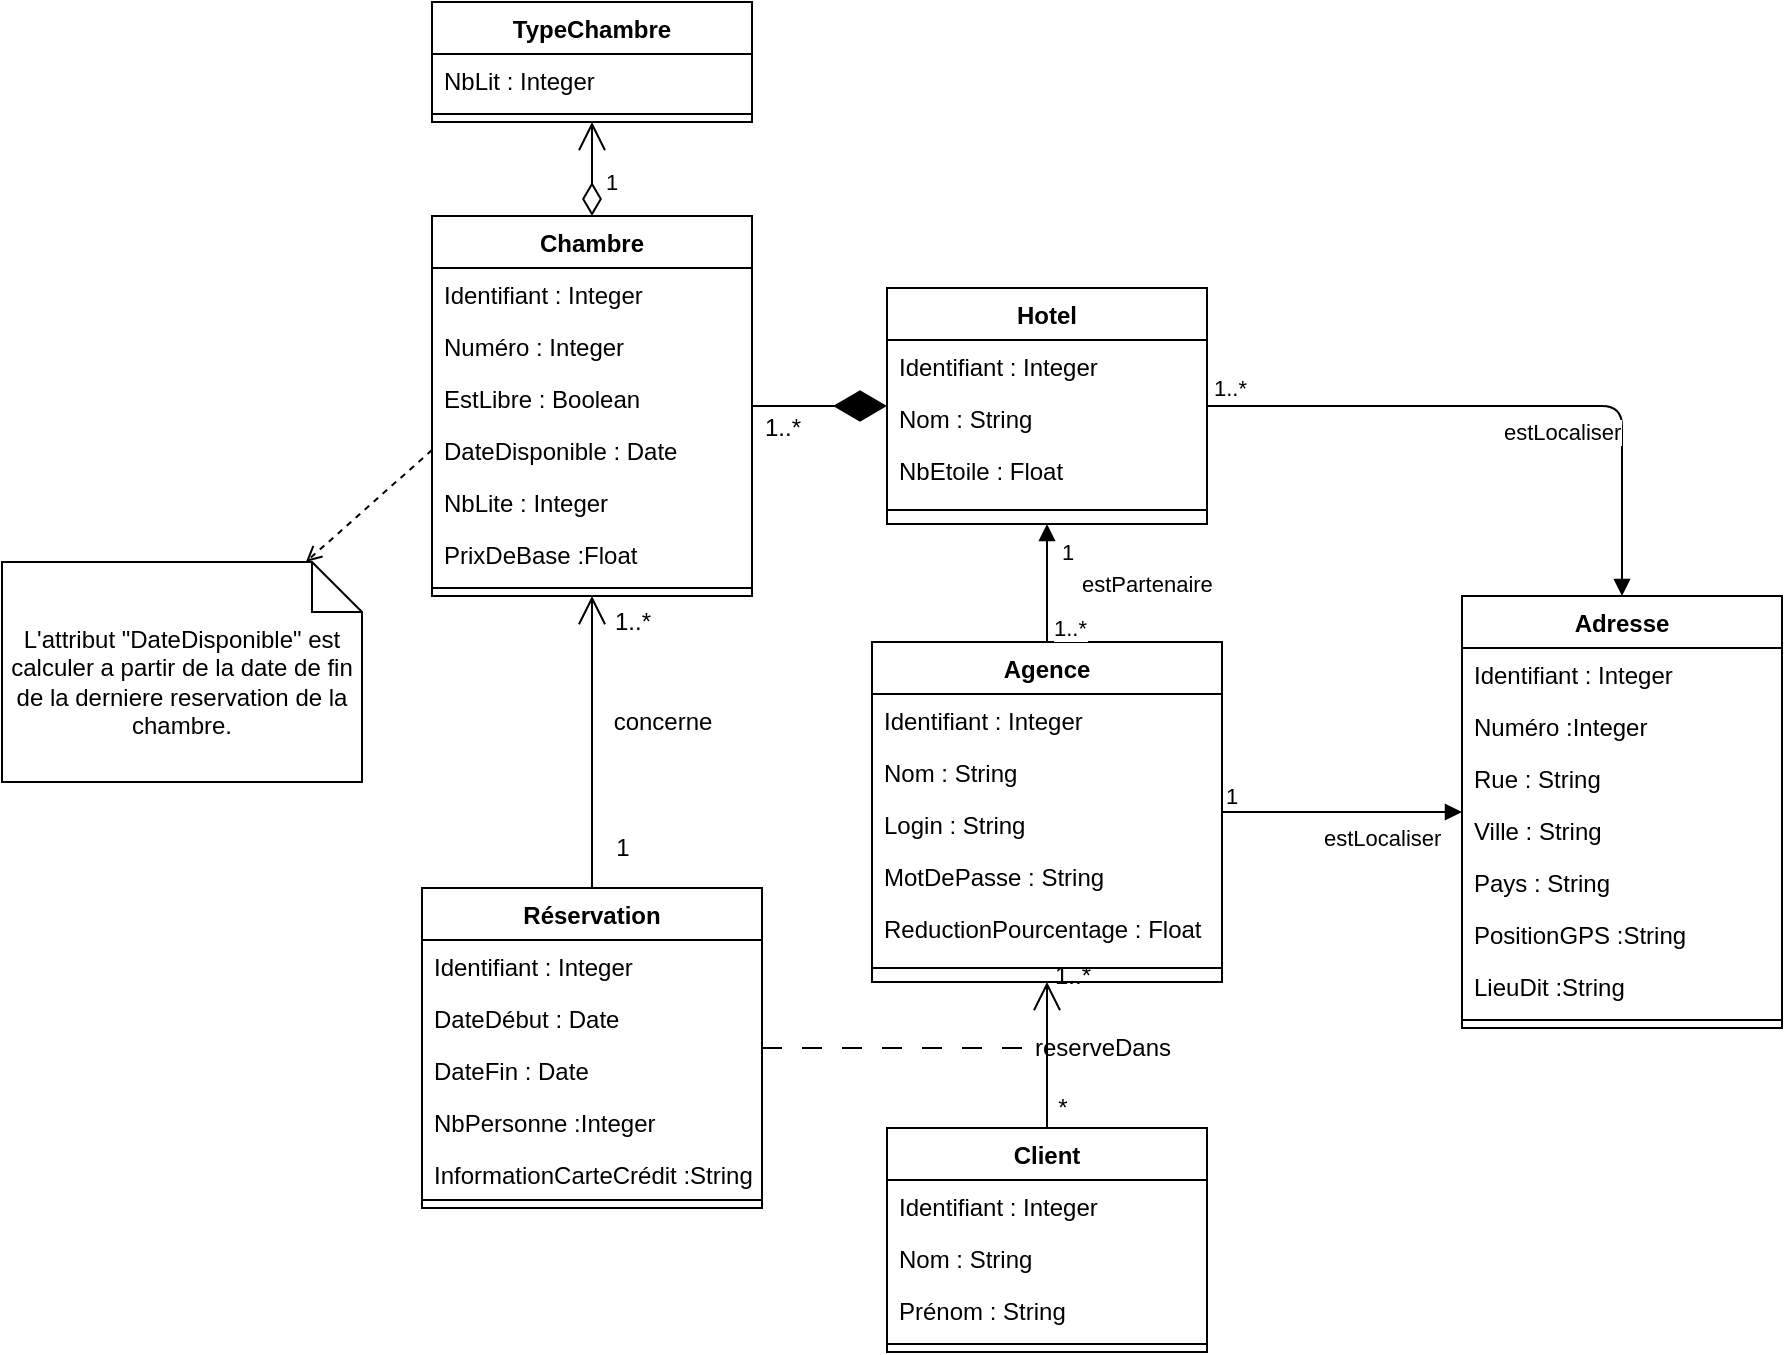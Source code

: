 <mxfile version="14.4.3" type="device"><diagram id="mG7_hMWHH8KBqK3ZhW5U" name="Page-1"><mxGraphModel dx="2329" dy="979" grid="1" gridSize="10" guides="1" tooltips="1" connect="1" arrows="1" fold="1" page="1" pageScale="1" pageWidth="827" pageHeight="1169" math="0" shadow="0"><root><mxCell id="0"/><mxCell id="1" parent="0"/><mxCell id="yw7447V4Fgv1n0WH2gZE-52" value="1..*" style="edgeLabel;resizable=0;html=1;align=left;verticalAlign=bottom;" connectable="0" vertex="1" parent="1"><mxGeometry x="417" y="70" as="geometry"><mxPoint x="124" y="131" as="offset"/></mxGeometry></mxCell><mxCell id="yw7447V4Fgv1n0WH2gZE-69" value="Hotel" style="swimlane;fontStyle=1;align=center;verticalAlign=top;childLayout=stackLayout;horizontal=1;startSize=26;horizontalStack=0;resizeParent=1;resizeParentMax=0;resizeLast=0;collapsible=1;marginBottom=0;" vertex="1" parent="1"><mxGeometry x="379.5" y="143" width="160" height="118" as="geometry"/></mxCell><mxCell id="yw7447V4Fgv1n0WH2gZE-70" value="Identifiant : Integer" style="text;strokeColor=none;fillColor=none;align=left;verticalAlign=top;spacingLeft=4;spacingRight=4;overflow=hidden;rotatable=0;points=[[0,0.5],[1,0.5]];portConstraint=eastwest;" vertex="1" parent="yw7447V4Fgv1n0WH2gZE-69"><mxGeometry y="26" width="160" height="26" as="geometry"/></mxCell><mxCell id="yw7447V4Fgv1n0WH2gZE-71" value="Nom : String" style="text;strokeColor=none;fillColor=none;align=left;verticalAlign=top;spacingLeft=4;spacingRight=4;overflow=hidden;rotatable=0;points=[[0,0.5],[1,0.5]];portConstraint=eastwest;" vertex="1" parent="yw7447V4Fgv1n0WH2gZE-69"><mxGeometry y="52" width="160" height="26" as="geometry"/></mxCell><mxCell id="yw7447V4Fgv1n0WH2gZE-72" value="NbEtoile : Float" style="text;strokeColor=none;fillColor=none;align=left;verticalAlign=top;spacingLeft=4;spacingRight=4;overflow=hidden;rotatable=0;points=[[0,0.5],[1,0.5]];portConstraint=eastwest;" vertex="1" parent="yw7447V4Fgv1n0WH2gZE-69"><mxGeometry y="78" width="160" height="26" as="geometry"/></mxCell><mxCell id="yw7447V4Fgv1n0WH2gZE-73" value="" style="line;strokeWidth=1;fillColor=none;align=left;verticalAlign=middle;spacingTop=-1;spacingLeft=3;spacingRight=3;rotatable=0;labelPosition=right;points=[];portConstraint=eastwest;" vertex="1" parent="yw7447V4Fgv1n0WH2gZE-69"><mxGeometry y="104" width="160" height="14" as="geometry"/></mxCell><mxCell id="yw7447V4Fgv1n0WH2gZE-74" value="Chambre" style="swimlane;fontStyle=1;align=center;verticalAlign=top;childLayout=stackLayout;horizontal=1;startSize=26;horizontalStack=0;resizeParent=1;resizeParentMax=0;resizeLast=0;collapsible=1;marginBottom=0;" vertex="1" parent="1"><mxGeometry x="152" y="107" width="160" height="190" as="geometry"/></mxCell><mxCell id="yw7447V4Fgv1n0WH2gZE-147" value="Identifiant : Integer" style="text;strokeColor=none;fillColor=none;align=left;verticalAlign=top;spacingLeft=4;spacingRight=4;overflow=hidden;rotatable=0;points=[[0,0.5],[1,0.5]];portConstraint=eastwest;" vertex="1" parent="yw7447V4Fgv1n0WH2gZE-74"><mxGeometry y="26" width="160" height="26" as="geometry"/></mxCell><mxCell id="yw7447V4Fgv1n0WH2gZE-75" value="Numéro : Integer" style="text;strokeColor=none;fillColor=none;align=left;verticalAlign=top;spacingLeft=4;spacingRight=4;overflow=hidden;rotatable=0;points=[[0,0.5],[1,0.5]];portConstraint=eastwest;" vertex="1" parent="yw7447V4Fgv1n0WH2gZE-74"><mxGeometry y="52" width="160" height="26" as="geometry"/></mxCell><mxCell id="yw7447V4Fgv1n0WH2gZE-148" value="EstLibre : Boolean" style="text;strokeColor=none;fillColor=none;align=left;verticalAlign=top;spacingLeft=4;spacingRight=4;overflow=hidden;rotatable=0;points=[[0,0.5],[1,0.5]];portConstraint=eastwest;" vertex="1" parent="yw7447V4Fgv1n0WH2gZE-74"><mxGeometry y="78" width="160" height="26" as="geometry"/></mxCell><mxCell id="yw7447V4Fgv1n0WH2gZE-149" value="DateDisponible : Date" style="text;strokeColor=none;fillColor=none;align=left;verticalAlign=top;spacingLeft=4;spacingRight=4;overflow=hidden;rotatable=0;points=[[0,0.5],[1,0.5]];portConstraint=eastwest;" vertex="1" parent="yw7447V4Fgv1n0WH2gZE-74"><mxGeometry y="104" width="160" height="26" as="geometry"/></mxCell><mxCell id="yw7447V4Fgv1n0WH2gZE-76" value="NbLite : Integer" style="text;strokeColor=none;fillColor=none;align=left;verticalAlign=top;spacingLeft=4;spacingRight=4;overflow=hidden;rotatable=0;points=[[0,0.5],[1,0.5]];portConstraint=eastwest;" vertex="1" parent="yw7447V4Fgv1n0WH2gZE-74"><mxGeometry y="130" width="160" height="26" as="geometry"/></mxCell><mxCell id="yw7447V4Fgv1n0WH2gZE-77" value="PrixDeBase :Float" style="text;strokeColor=none;fillColor=none;align=left;verticalAlign=top;spacingLeft=4;spacingRight=4;overflow=hidden;rotatable=0;points=[[0,0.5],[1,0.5]];portConstraint=eastwest;" vertex="1" parent="yw7447V4Fgv1n0WH2gZE-74"><mxGeometry y="156" width="160" height="26" as="geometry"/></mxCell><mxCell id="yw7447V4Fgv1n0WH2gZE-78" value="" style="line;strokeWidth=1;fillColor=none;align=left;verticalAlign=middle;spacingTop=-1;spacingLeft=3;spacingRight=3;rotatable=0;labelPosition=right;points=[];portConstraint=eastwest;" vertex="1" parent="yw7447V4Fgv1n0WH2gZE-74"><mxGeometry y="182" width="160" height="8" as="geometry"/></mxCell><mxCell id="yw7447V4Fgv1n0WH2gZE-79" value="" style="endArrow=diamondThin;endFill=1;endSize=24;html=1;" edge="1" parent="1" source="yw7447V4Fgv1n0WH2gZE-74" target="yw7447V4Fgv1n0WH2gZE-69"><mxGeometry width="160" relative="1" as="geometry"><mxPoint x="442" y="53" as="sourcePoint"/><mxPoint x="602" y="53" as="targetPoint"/></mxGeometry></mxCell><mxCell id="yw7447V4Fgv1n0WH2gZE-80" value="1..*" style="text;html=1;align=center;verticalAlign=middle;resizable=0;points=[];autosize=1;" vertex="1" parent="1"><mxGeometry x="312" y="203" width="30" height="20" as="geometry"/></mxCell><mxCell id="yw7447V4Fgv1n0WH2gZE-81" value="Réservation" style="swimlane;fontStyle=1;align=center;verticalAlign=top;childLayout=stackLayout;horizontal=1;startSize=26;horizontalStack=0;resizeParent=1;resizeParentMax=0;resizeLast=0;collapsible=1;marginBottom=0;" vertex="1" parent="1"><mxGeometry x="147" y="443" width="170" height="160" as="geometry"/></mxCell><mxCell id="yw7447V4Fgv1n0WH2gZE-82" value="Identifiant : Integer" style="text;strokeColor=none;fillColor=none;align=left;verticalAlign=top;spacingLeft=4;spacingRight=4;overflow=hidden;rotatable=0;points=[[0,0.5],[1,0.5]];portConstraint=eastwest;" vertex="1" parent="yw7447V4Fgv1n0WH2gZE-81"><mxGeometry y="26" width="170" height="26" as="geometry"/></mxCell><mxCell id="yw7447V4Fgv1n0WH2gZE-83" value="DateDébut : Date" style="text;strokeColor=none;fillColor=none;align=left;verticalAlign=top;spacingLeft=4;spacingRight=4;overflow=hidden;rotatable=0;points=[[0,0.5],[1,0.5]];portConstraint=eastwest;" vertex="1" parent="yw7447V4Fgv1n0WH2gZE-81"><mxGeometry y="52" width="170" height="26" as="geometry"/></mxCell><mxCell id="yw7447V4Fgv1n0WH2gZE-84" value="DateFin : Date" style="text;strokeColor=none;fillColor=none;align=left;verticalAlign=top;spacingLeft=4;spacingRight=4;overflow=hidden;rotatable=0;points=[[0,0.5],[1,0.5]];portConstraint=eastwest;" vertex="1" parent="yw7447V4Fgv1n0WH2gZE-81"><mxGeometry y="78" width="170" height="26" as="geometry"/></mxCell><mxCell id="yw7447V4Fgv1n0WH2gZE-85" value="NbPersonne :Integer" style="text;strokeColor=none;fillColor=none;align=left;verticalAlign=top;spacingLeft=4;spacingRight=4;overflow=hidden;rotatable=0;points=[[0,0.5],[1,0.5]];portConstraint=eastwest;" vertex="1" parent="yw7447V4Fgv1n0WH2gZE-81"><mxGeometry y="104" width="170" height="26" as="geometry"/></mxCell><mxCell id="yw7447V4Fgv1n0WH2gZE-86" value="InformationCarteCrédit :String" style="text;strokeColor=none;fillColor=none;align=left;verticalAlign=top;spacingLeft=4;spacingRight=4;overflow=hidden;rotatable=0;points=[[0,0.5],[1,0.5]];portConstraint=eastwest;" vertex="1" parent="yw7447V4Fgv1n0WH2gZE-81"><mxGeometry y="130" width="170" height="22" as="geometry"/></mxCell><mxCell id="yw7447V4Fgv1n0WH2gZE-87" value="" style="line;strokeWidth=1;fillColor=none;align=left;verticalAlign=middle;spacingTop=-1;spacingLeft=3;spacingRight=3;rotatable=0;labelPosition=right;points=[];portConstraint=eastwest;" vertex="1" parent="yw7447V4Fgv1n0WH2gZE-81"><mxGeometry y="152" width="170" height="8" as="geometry"/></mxCell><mxCell id="yw7447V4Fgv1n0WH2gZE-88" value="Client" style="swimlane;fontStyle=1;align=center;verticalAlign=top;childLayout=stackLayout;horizontal=1;startSize=26;horizontalStack=0;resizeParent=1;resizeParentMax=0;resizeLast=0;collapsible=1;marginBottom=0;" vertex="1" parent="1"><mxGeometry x="379.5" y="563" width="160" height="112" as="geometry"/></mxCell><mxCell id="yw7447V4Fgv1n0WH2gZE-89" value="Identifiant : Integer" style="text;strokeColor=none;fillColor=none;align=left;verticalAlign=top;spacingLeft=4;spacingRight=4;overflow=hidden;rotatable=0;points=[[0,0.5],[1,0.5]];portConstraint=eastwest;" vertex="1" parent="yw7447V4Fgv1n0WH2gZE-88"><mxGeometry y="26" width="160" height="26" as="geometry"/></mxCell><mxCell id="yw7447V4Fgv1n0WH2gZE-90" value="Nom : String" style="text;strokeColor=none;fillColor=none;align=left;verticalAlign=top;spacingLeft=4;spacingRight=4;overflow=hidden;rotatable=0;points=[[0,0.5],[1,0.5]];portConstraint=eastwest;" vertex="1" parent="yw7447V4Fgv1n0WH2gZE-88"><mxGeometry y="52" width="160" height="26" as="geometry"/></mxCell><mxCell id="yw7447V4Fgv1n0WH2gZE-91" value="Prénom : String" style="text;strokeColor=none;fillColor=none;align=left;verticalAlign=top;spacingLeft=4;spacingRight=4;overflow=hidden;rotatable=0;points=[[0,0.5],[1,0.5]];portConstraint=eastwest;" vertex="1" parent="yw7447V4Fgv1n0WH2gZE-88"><mxGeometry y="78" width="160" height="26" as="geometry"/></mxCell><mxCell id="yw7447V4Fgv1n0WH2gZE-92" value="" style="line;strokeWidth=1;fillColor=none;align=left;verticalAlign=middle;spacingTop=-1;spacingLeft=3;spacingRight=3;rotatable=0;labelPosition=right;points=[];portConstraint=eastwest;" vertex="1" parent="yw7447V4Fgv1n0WH2gZE-88"><mxGeometry y="104" width="160" height="8" as="geometry"/></mxCell><mxCell id="yw7447V4Fgv1n0WH2gZE-93" value="" style="endArrow=open;endFill=1;endSize=12;html=1;" edge="1" parent="1" source="yw7447V4Fgv1n0WH2gZE-88" target="yw7447V4Fgv1n0WH2gZE-98"><mxGeometry width="160" relative="1" as="geometry"><mxPoint x="517" y="803" as="sourcePoint"/><mxPoint x="387" y="806" as="targetPoint"/></mxGeometry></mxCell><mxCell id="yw7447V4Fgv1n0WH2gZE-94" value="*" style="text;html=1;align=center;verticalAlign=middle;resizable=0;points=[];autosize=1;" vertex="1" parent="1"><mxGeometry x="457" y="543" width="20" height="20" as="geometry"/></mxCell><mxCell id="yw7447V4Fgv1n0WH2gZE-95" value="1..*" style="text;html=1;align=center;verticalAlign=middle;resizable=0;points=[];autosize=1;" vertex="1" parent="1"><mxGeometry x="457" y="477" width="30" height="20" as="geometry"/></mxCell><mxCell id="yw7447V4Fgv1n0WH2gZE-96" value="reserveDans" style="text;html=1;align=center;verticalAlign=middle;resizable=0;points=[];autosize=1;" vertex="1" parent="1"><mxGeometry x="447" y="513" width="80" height="20" as="geometry"/></mxCell><mxCell id="yw7447V4Fgv1n0WH2gZE-97" value="1" style="text;html=1;align=center;verticalAlign=middle;resizable=0;points=[];autosize=1;" vertex="1" parent="1"><mxGeometry x="237" y="413" width="20" height="20" as="geometry"/></mxCell><mxCell id="yw7447V4Fgv1n0WH2gZE-98" value="Agence" style="swimlane;fontStyle=1;align=center;verticalAlign=top;childLayout=stackLayout;horizontal=1;startSize=26;horizontalStack=0;resizeParent=1;resizeParentMax=0;resizeLast=0;collapsible=1;marginBottom=0;" vertex="1" parent="1"><mxGeometry x="372" y="320" width="175" height="170" as="geometry"/></mxCell><mxCell id="yw7447V4Fgv1n0WH2gZE-99" value="Identifiant : Integer" style="text;strokeColor=none;fillColor=none;align=left;verticalAlign=top;spacingLeft=4;spacingRight=4;overflow=hidden;rotatable=0;points=[[0,0.5],[1,0.5]];portConstraint=eastwest;" vertex="1" parent="yw7447V4Fgv1n0WH2gZE-98"><mxGeometry y="26" width="175" height="26" as="geometry"/></mxCell><mxCell id="yw7447V4Fgv1n0WH2gZE-100" value="Nom : String" style="text;strokeColor=none;fillColor=none;align=left;verticalAlign=top;spacingLeft=4;spacingRight=4;overflow=hidden;rotatable=0;points=[[0,0.5],[1,0.5]];portConstraint=eastwest;" vertex="1" parent="yw7447V4Fgv1n0WH2gZE-98"><mxGeometry y="52" width="175" height="26" as="geometry"/></mxCell><mxCell id="yw7447V4Fgv1n0WH2gZE-101" value="Login : String" style="text;strokeColor=none;fillColor=none;align=left;verticalAlign=top;spacingLeft=4;spacingRight=4;overflow=hidden;rotatable=0;points=[[0,0.5],[1,0.5]];portConstraint=eastwest;" vertex="1" parent="yw7447V4Fgv1n0WH2gZE-98"><mxGeometry y="78" width="175" height="26" as="geometry"/></mxCell><mxCell id="yw7447V4Fgv1n0WH2gZE-102" value="MotDePasse : String" style="text;strokeColor=none;fillColor=none;align=left;verticalAlign=top;spacingLeft=4;spacingRight=4;overflow=hidden;rotatable=0;points=[[0,0.5],[1,0.5]];portConstraint=eastwest;" vertex="1" parent="yw7447V4Fgv1n0WH2gZE-98"><mxGeometry y="104" width="175" height="26" as="geometry"/></mxCell><mxCell id="yw7447V4Fgv1n0WH2gZE-123" value="ReductionPourcentage : Float" style="text;strokeColor=none;fillColor=none;align=left;verticalAlign=top;spacingLeft=4;spacingRight=4;overflow=hidden;rotatable=0;points=[[0,0.5],[1,0.5]];portConstraint=eastwest;" vertex="1" parent="yw7447V4Fgv1n0WH2gZE-98"><mxGeometry y="130" width="175" height="26" as="geometry"/></mxCell><mxCell id="yw7447V4Fgv1n0WH2gZE-103" value="" style="line;strokeWidth=1;fillColor=none;align=left;verticalAlign=middle;spacingTop=-1;spacingLeft=3;spacingRight=3;rotatable=0;labelPosition=right;points=[];portConstraint=eastwest;" vertex="1" parent="yw7447V4Fgv1n0WH2gZE-98"><mxGeometry y="156" width="175" height="14" as="geometry"/></mxCell><mxCell id="yw7447V4Fgv1n0WH2gZE-104" value="1..*" style="text;html=1;align=center;verticalAlign=middle;resizable=0;points=[];autosize=1;" vertex="1" parent="1"><mxGeometry x="237" y="300" width="30" height="20" as="geometry"/></mxCell><mxCell id="yw7447V4Fgv1n0WH2gZE-105" value="concerne" style="text;html=1;align=center;verticalAlign=middle;resizable=0;points=[];autosize=1;" vertex="1" parent="1"><mxGeometry x="237" y="350" width="60" height="20" as="geometry"/></mxCell><mxCell id="yw7447V4Fgv1n0WH2gZE-106" value="" style="endArrow=open;endFill=1;endSize=12;html=1;" edge="1" parent="1" source="yw7447V4Fgv1n0WH2gZE-81" target="yw7447V4Fgv1n0WH2gZE-74"><mxGeometry width="160" relative="1" as="geometry"><mxPoint x="302" y="733.0" as="sourcePoint"/><mxPoint x="207" y="563" as="targetPoint"/></mxGeometry></mxCell><mxCell id="yw7447V4Fgv1n0WH2gZE-107" value="estPartenaire" style="endArrow=block;endFill=1;html=1;edgeStyle=orthogonalEdgeStyle;align=left;verticalAlign=top;fillColor=#FFFFFF;" edge="1" parent="1" source="yw7447V4Fgv1n0WH2gZE-98" target="yw7447V4Fgv1n0WH2gZE-69"><mxGeometry x="0.429" y="-15" relative="1" as="geometry"><mxPoint x="677" y="373" as="sourcePoint"/><mxPoint x="837" y="373" as="targetPoint"/><mxPoint as="offset"/></mxGeometry></mxCell><mxCell id="yw7447V4Fgv1n0WH2gZE-108" value="Adresse" style="swimlane;fontStyle=1;align=center;verticalAlign=top;childLayout=stackLayout;horizontal=1;startSize=26;horizontalStack=0;resizeParent=1;resizeParentMax=0;resizeLast=0;collapsible=1;marginBottom=0;" vertex="1" parent="1"><mxGeometry x="667" y="297" width="160" height="216" as="geometry"/></mxCell><mxCell id="yw7447V4Fgv1n0WH2gZE-109" value="Identifiant : Integer" style="text;strokeColor=none;fillColor=none;align=left;verticalAlign=top;spacingLeft=4;spacingRight=4;overflow=hidden;rotatable=0;points=[[0,0.5],[1,0.5]];portConstraint=eastwest;" vertex="1" parent="yw7447V4Fgv1n0WH2gZE-108"><mxGeometry y="26" width="160" height="26" as="geometry"/></mxCell><mxCell id="yw7447V4Fgv1n0WH2gZE-110" value="Numéro :Integer" style="text;strokeColor=none;fillColor=none;align=left;verticalAlign=top;spacingLeft=4;spacingRight=4;overflow=hidden;rotatable=0;points=[[0,0.5],[1,0.5]];portConstraint=eastwest;" vertex="1" parent="yw7447V4Fgv1n0WH2gZE-108"><mxGeometry y="52" width="160" height="26" as="geometry"/></mxCell><mxCell id="yw7447V4Fgv1n0WH2gZE-111" value="Rue : String" style="text;strokeColor=none;fillColor=none;align=left;verticalAlign=top;spacingLeft=4;spacingRight=4;overflow=hidden;rotatable=0;points=[[0,0.5],[1,0.5]];portConstraint=eastwest;" vertex="1" parent="yw7447V4Fgv1n0WH2gZE-108"><mxGeometry y="78" width="160" height="26" as="geometry"/></mxCell><mxCell id="yw7447V4Fgv1n0WH2gZE-112" value="Ville : String" style="text;strokeColor=none;fillColor=none;align=left;verticalAlign=top;spacingLeft=4;spacingRight=4;overflow=hidden;rotatable=0;points=[[0,0.5],[1,0.5]];portConstraint=eastwest;" vertex="1" parent="yw7447V4Fgv1n0WH2gZE-108"><mxGeometry y="104" width="160" height="26" as="geometry"/></mxCell><mxCell id="yw7447V4Fgv1n0WH2gZE-113" value="Pays : String" style="text;strokeColor=none;fillColor=none;align=left;verticalAlign=top;spacingLeft=4;spacingRight=4;overflow=hidden;rotatable=0;points=[[0,0.5],[1,0.5]];portConstraint=eastwest;" vertex="1" parent="yw7447V4Fgv1n0WH2gZE-108"><mxGeometry y="130" width="160" height="26" as="geometry"/></mxCell><mxCell id="yw7447V4Fgv1n0WH2gZE-114" value="PositionGPS :String" style="text;strokeColor=none;fillColor=none;align=left;verticalAlign=top;spacingLeft=4;spacingRight=4;overflow=hidden;rotatable=0;points=[[0,0.5],[1,0.5]];portConstraint=eastwest;" vertex="1" parent="yw7447V4Fgv1n0WH2gZE-108"><mxGeometry y="156" width="160" height="26" as="geometry"/></mxCell><mxCell id="yw7447V4Fgv1n0WH2gZE-115" value="LieuDit :String" style="text;strokeColor=none;fillColor=none;align=left;verticalAlign=top;spacingLeft=4;spacingRight=4;overflow=hidden;rotatable=0;points=[[0,0.5],[1,0.5]];portConstraint=eastwest;" vertex="1" parent="yw7447V4Fgv1n0WH2gZE-108"><mxGeometry y="182" width="160" height="26" as="geometry"/></mxCell><mxCell id="yw7447V4Fgv1n0WH2gZE-116" value="" style="line;strokeWidth=1;fillColor=none;align=left;verticalAlign=middle;spacingTop=-1;spacingLeft=3;spacingRight=3;rotatable=0;labelPosition=right;points=[];portConstraint=eastwest;" vertex="1" parent="yw7447V4Fgv1n0WH2gZE-108"><mxGeometry y="208" width="160" height="8" as="geometry"/></mxCell><mxCell id="yw7447V4Fgv1n0WH2gZE-117" value="estLocaliser" style="endArrow=block;endFill=1;html=1;edgeStyle=orthogonalEdgeStyle;align=left;verticalAlign=top;fillColor=#FFFFFF;" edge="1" parent="1" source="yw7447V4Fgv1n0WH2gZE-69" target="yw7447V4Fgv1n0WH2gZE-108"><mxGeometry x="-0.032" relative="1" as="geometry"><mxPoint x="587" y="293" as="sourcePoint"/><mxPoint x="747" y="293" as="targetPoint"/><mxPoint as="offset"/></mxGeometry></mxCell><mxCell id="yw7447V4Fgv1n0WH2gZE-118" value="1" style="edgeLabel;resizable=0;html=1;align=left;verticalAlign=bottom;" connectable="0" vertex="1" parent="yw7447V4Fgv1n0WH2gZE-117"><mxGeometry x="-1" relative="1" as="geometry"><mxPoint x="-75" y="81" as="offset"/></mxGeometry></mxCell><mxCell id="yw7447V4Fgv1n0WH2gZE-119" value="1..*" style="edgeLabel;resizable=0;html=1;align=left;verticalAlign=bottom;" connectable="0" vertex="1" parent="1"><mxGeometry x="337" y="190" as="geometry"><mxPoint x="124" y="131" as="offset"/></mxGeometry></mxCell><mxCell id="yw7447V4Fgv1n0WH2gZE-120" value="" style="endArrow=none;startArrow=none;endFill=0;startFill=0;endSize=8;html=1;verticalAlign=bottom;dashed=1;labelBackgroundColor=none;dashPattern=10 10;fillColor=#FFFFFF;" edge="1" parent="1" source="yw7447V4Fgv1n0WH2gZE-81"><mxGeometry width="160" relative="1" as="geometry"><mxPoint x="347" y="522.5" as="sourcePoint"/><mxPoint x="447" y="523" as="targetPoint"/></mxGeometry></mxCell><mxCell id="yw7447V4Fgv1n0WH2gZE-121" value="estLocaliser" style="endArrow=block;endFill=1;html=1;edgeStyle=orthogonalEdgeStyle;align=left;verticalAlign=top;fillColor=#FFFFFF;" edge="1" parent="1" source="yw7447V4Fgv1n0WH2gZE-98" target="yw7447V4Fgv1n0WH2gZE-108"><mxGeometry x="-0.185" relative="1" as="geometry"><mxPoint x="397" y="403" as="sourcePoint"/><mxPoint x="557" y="403" as="targetPoint"/><mxPoint as="offset"/></mxGeometry></mxCell><mxCell id="yw7447V4Fgv1n0WH2gZE-122" value="1" style="edgeLabel;resizable=0;html=1;align=left;verticalAlign=bottom;" connectable="0" vertex="1" parent="yw7447V4Fgv1n0WH2gZE-121"><mxGeometry x="-1" relative="1" as="geometry"/></mxCell><mxCell id="yw7447V4Fgv1n0WH2gZE-129" value="TypeChambre" style="swimlane;fontStyle=1;align=center;verticalAlign=top;childLayout=stackLayout;horizontal=1;startSize=26;horizontalStack=0;resizeParent=1;resizeParentMax=0;resizeLast=0;collapsible=1;marginBottom=0;" vertex="1" parent="1"><mxGeometry x="152" width="160" height="60" as="geometry"/></mxCell><mxCell id="yw7447V4Fgv1n0WH2gZE-130" value="NbLit : Integer" style="text;strokeColor=none;fillColor=none;align=left;verticalAlign=top;spacingLeft=4;spacingRight=4;overflow=hidden;rotatable=0;points=[[0,0.5],[1,0.5]];portConstraint=eastwest;" vertex="1" parent="yw7447V4Fgv1n0WH2gZE-129"><mxGeometry y="26" width="160" height="26" as="geometry"/></mxCell><mxCell id="yw7447V4Fgv1n0WH2gZE-131" value="" style="line;strokeWidth=1;fillColor=none;align=left;verticalAlign=middle;spacingTop=-1;spacingLeft=3;spacingRight=3;rotatable=0;labelPosition=right;points=[];portConstraint=eastwest;" vertex="1" parent="yw7447V4Fgv1n0WH2gZE-129"><mxGeometry y="52" width="160" height="8" as="geometry"/></mxCell><mxCell id="yw7447V4Fgv1n0WH2gZE-135" value="1" style="endArrow=open;html=1;endSize=12;startArrow=diamondThin;startSize=14;startFill=0;edgeStyle=orthogonalEdgeStyle;align=left;verticalAlign=bottom;fillColor=#FFFFFF;" edge="1" parent="1" source="yw7447V4Fgv1n0WH2gZE-74" target="yw7447V4Fgv1n0WH2gZE-129"><mxGeometry x="-0.628" y="-5" relative="1" as="geometry"><mxPoint x="277" y="220" as="sourcePoint"/><mxPoint x="437" y="220" as="targetPoint"/><mxPoint as="offset"/></mxGeometry></mxCell><mxCell id="yw7447V4Fgv1n0WH2gZE-150" value="L'attribut &quot;DateDisponible&quot; est calculer a partir de la date de fin de la derniere reservation de la chambre." style="shape=note2;boundedLbl=1;whiteSpace=wrap;html=1;size=25;verticalAlign=top;align=center;" vertex="1" parent="1"><mxGeometry x="-63" y="280" width="180" height="110" as="geometry"/></mxCell><mxCell id="yw7447V4Fgv1n0WH2gZE-151" value="" style="endArrow=open;html=1;rounded=0;align=center;verticalAlign=bottom;dashed=1;endFill=0;labelBackgroundColor=none;fillColor=#FFFFFF;exitX=0;exitY=0.5;exitDx=0;exitDy=0;" edge="1" parent="1" source="yw7447V4Fgv1n0WH2gZE-149" target="yw7447V4Fgv1n0WH2gZE-150"><mxGeometry relative="1" as="geometry"><mxPoint x="-83" y="300" as="sourcePoint"/><mxPoint x="66.76" y="422" as="targetPoint"/></mxGeometry></mxCell><mxCell id="yw7447V4Fgv1n0WH2gZE-152" value="" style="resizable=0;html=1;align=center;verticalAlign=top;labelBackgroundColor=none;" connectable="0" vertex="1" parent="yw7447V4Fgv1n0WH2gZE-151"><mxGeometry relative="1" as="geometry"/></mxCell></root></mxGraphModel></diagram></mxfile>
